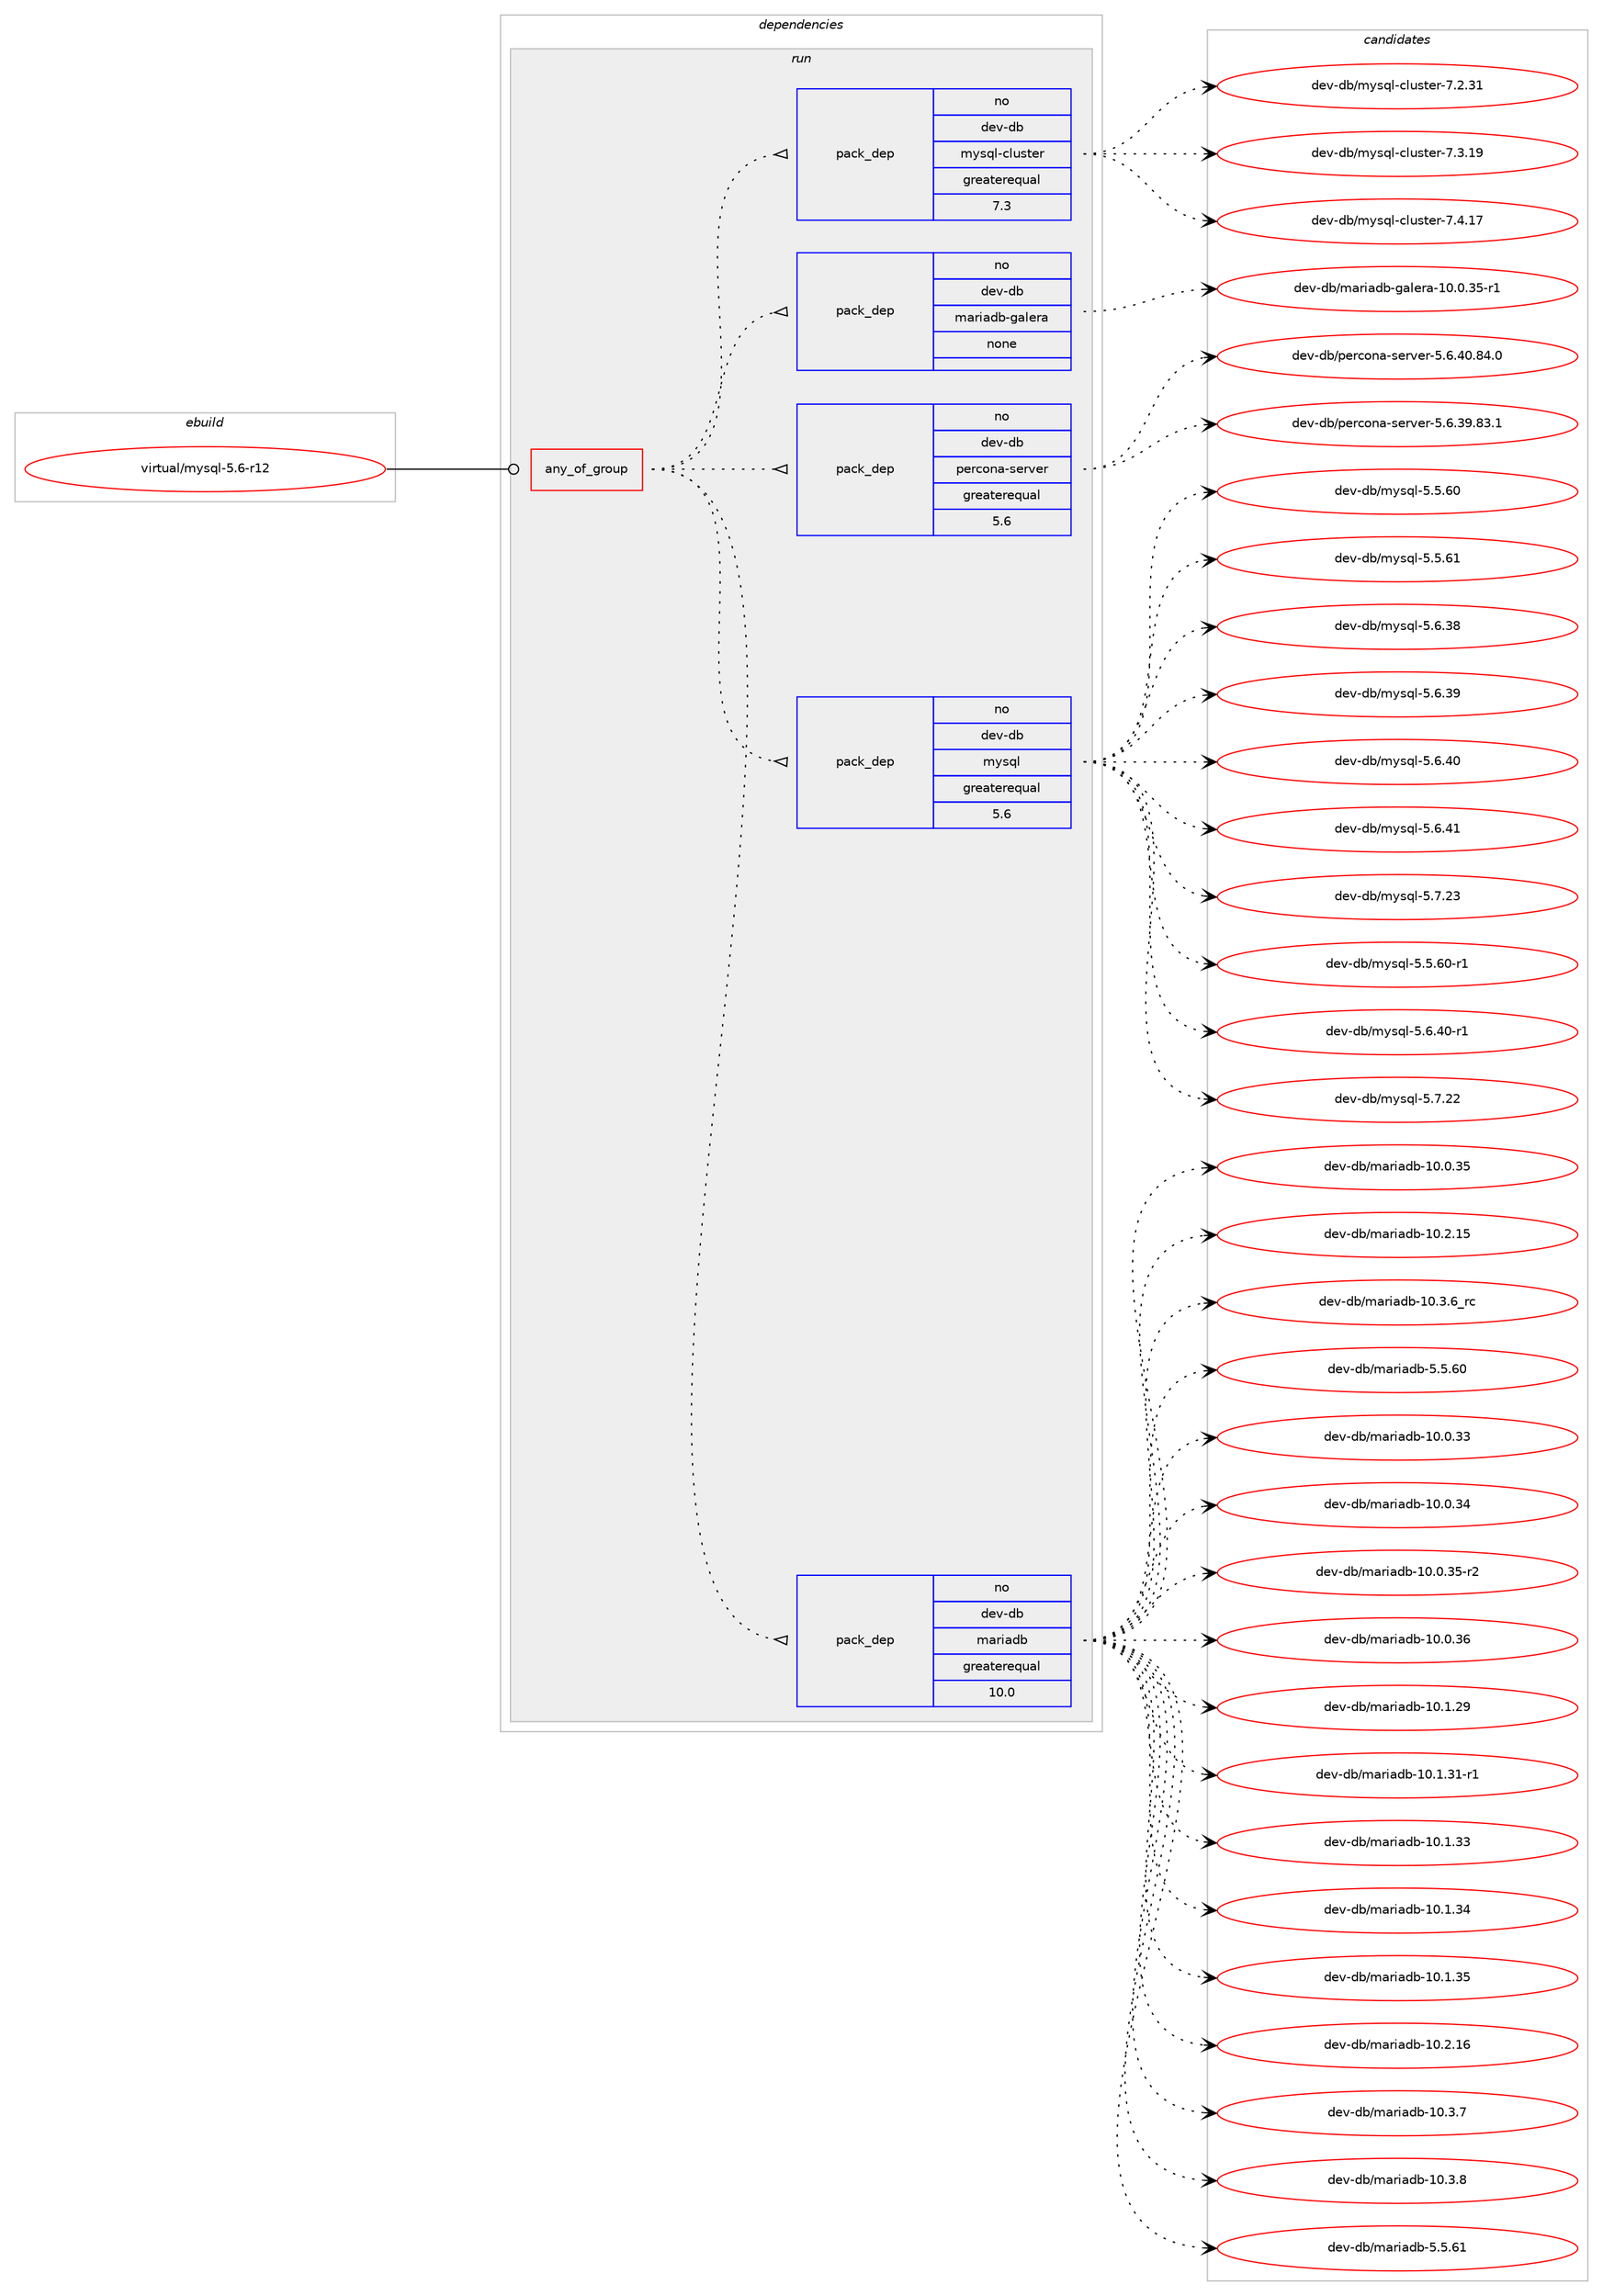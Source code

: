 digraph prolog {

# *************
# Graph options
# *************

newrank=true;
concentrate=true;
compound=true;
graph [rankdir=LR,fontname=Helvetica,fontsize=10,ranksep=1.5];#, ranksep=2.5, nodesep=0.2];
edge  [arrowhead=vee];
node  [fontname=Helvetica,fontsize=10];

# **********
# The ebuild
# **********

subgraph cluster_leftcol {
color=gray;
rank=same;
label=<<i>ebuild</i>>;
id [label="virtual/mysql-5.6-r12", color=red, width=4, href="../virtual/mysql-5.6-r12.svg"];
}

# ****************
# The dependencies
# ****************

subgraph cluster_midcol {
color=gray;
label=<<i>dependencies</i>>;
subgraph cluster_compile {
fillcolor="#eeeeee";
style=filled;
label=<<i>compile</i>>;
}
subgraph cluster_compileandrun {
fillcolor="#eeeeee";
style=filled;
label=<<i>compile and run</i>>;
}
subgraph cluster_run {
fillcolor="#eeeeee";
style=filled;
label=<<i>run</i>>;
subgraph any55 {
dependency3205 [label=<<TABLE BORDER="0" CELLBORDER="1" CELLSPACING="0" CELLPADDING="4"><TR><TD CELLPADDING="10">any_of_group</TD></TR></TABLE>>, shape=none, color=red];subgraph pack2654 {
dependency3206 [label=<<TABLE BORDER="0" CELLBORDER="1" CELLSPACING="0" CELLPADDING="4" WIDTH="220"><TR><TD ROWSPAN="6" CELLPADDING="30">pack_dep</TD></TR><TR><TD WIDTH="110">no</TD></TR><TR><TD>dev-db</TD></TR><TR><TD>mariadb</TD></TR><TR><TD>greaterequal</TD></TR><TR><TD>10.0</TD></TR></TABLE>>, shape=none, color=blue];
}
dependency3205:e -> dependency3206:w [weight=20,style="dotted",arrowhead="oinv"];
subgraph pack2655 {
dependency3207 [label=<<TABLE BORDER="0" CELLBORDER="1" CELLSPACING="0" CELLPADDING="4" WIDTH="220"><TR><TD ROWSPAN="6" CELLPADDING="30">pack_dep</TD></TR><TR><TD WIDTH="110">no</TD></TR><TR><TD>dev-db</TD></TR><TR><TD>mysql</TD></TR><TR><TD>greaterequal</TD></TR><TR><TD>5.6</TD></TR></TABLE>>, shape=none, color=blue];
}
dependency3205:e -> dependency3207:w [weight=20,style="dotted",arrowhead="oinv"];
subgraph pack2656 {
dependency3208 [label=<<TABLE BORDER="0" CELLBORDER="1" CELLSPACING="0" CELLPADDING="4" WIDTH="220"><TR><TD ROWSPAN="6" CELLPADDING="30">pack_dep</TD></TR><TR><TD WIDTH="110">no</TD></TR><TR><TD>dev-db</TD></TR><TR><TD>percona-server</TD></TR><TR><TD>greaterequal</TD></TR><TR><TD>5.6</TD></TR></TABLE>>, shape=none, color=blue];
}
dependency3205:e -> dependency3208:w [weight=20,style="dotted",arrowhead="oinv"];
subgraph pack2657 {
dependency3209 [label=<<TABLE BORDER="0" CELLBORDER="1" CELLSPACING="0" CELLPADDING="4" WIDTH="220"><TR><TD ROWSPAN="6" CELLPADDING="30">pack_dep</TD></TR><TR><TD WIDTH="110">no</TD></TR><TR><TD>dev-db</TD></TR><TR><TD>mariadb-galera</TD></TR><TR><TD>none</TD></TR><TR><TD></TD></TR></TABLE>>, shape=none, color=blue];
}
dependency3205:e -> dependency3209:w [weight=20,style="dotted",arrowhead="oinv"];
subgraph pack2658 {
dependency3210 [label=<<TABLE BORDER="0" CELLBORDER="1" CELLSPACING="0" CELLPADDING="4" WIDTH="220"><TR><TD ROWSPAN="6" CELLPADDING="30">pack_dep</TD></TR><TR><TD WIDTH="110">no</TD></TR><TR><TD>dev-db</TD></TR><TR><TD>mysql-cluster</TD></TR><TR><TD>greaterequal</TD></TR><TR><TD>7.3</TD></TR></TABLE>>, shape=none, color=blue];
}
dependency3205:e -> dependency3210:w [weight=20,style="dotted",arrowhead="oinv"];
}
id:e -> dependency3205:w [weight=20,style="solid",arrowhead="odot"];
}
}

# **************
# The candidates
# **************

subgraph cluster_choices {
rank=same;
color=gray;
label=<<i>candidates</i>>;

subgraph choice2654 {
color=black;
nodesep=1;
choice1001011184510098471099711410597100984549484648465153 [label="dev-db/mariadb-10.0.35", color=red, width=4,href="../dev-db/mariadb-10.0.35.svg"];
choice1001011184510098471099711410597100984549484650464953 [label="dev-db/mariadb-10.2.15", color=red, width=4,href="../dev-db/mariadb-10.2.15.svg"];
choice100101118451009847109971141059710098454948465146549511499 [label="dev-db/mariadb-10.3.6_rc", color=red, width=4,href="../dev-db/mariadb-10.3.6_rc.svg"];
choice10010111845100984710997114105971009845534653465448 [label="dev-db/mariadb-5.5.60", color=red, width=4,href="../dev-db/mariadb-5.5.60.svg"];
choice1001011184510098471099711410597100984549484648465151 [label="dev-db/mariadb-10.0.33", color=red, width=4,href="../dev-db/mariadb-10.0.33.svg"];
choice1001011184510098471099711410597100984549484648465152 [label="dev-db/mariadb-10.0.34", color=red, width=4,href="../dev-db/mariadb-10.0.34.svg"];
choice10010111845100984710997114105971009845494846484651534511450 [label="dev-db/mariadb-10.0.35-r2", color=red, width=4,href="../dev-db/mariadb-10.0.35-r2.svg"];
choice1001011184510098471099711410597100984549484648465154 [label="dev-db/mariadb-10.0.36", color=red, width=4,href="../dev-db/mariadb-10.0.36.svg"];
choice1001011184510098471099711410597100984549484649465057 [label="dev-db/mariadb-10.1.29", color=red, width=4,href="../dev-db/mariadb-10.1.29.svg"];
choice10010111845100984710997114105971009845494846494651494511449 [label="dev-db/mariadb-10.1.31-r1", color=red, width=4,href="../dev-db/mariadb-10.1.31-r1.svg"];
choice1001011184510098471099711410597100984549484649465151 [label="dev-db/mariadb-10.1.33", color=red, width=4,href="../dev-db/mariadb-10.1.33.svg"];
choice1001011184510098471099711410597100984549484649465152 [label="dev-db/mariadb-10.1.34", color=red, width=4,href="../dev-db/mariadb-10.1.34.svg"];
choice1001011184510098471099711410597100984549484649465153 [label="dev-db/mariadb-10.1.35", color=red, width=4,href="../dev-db/mariadb-10.1.35.svg"];
choice1001011184510098471099711410597100984549484650464954 [label="dev-db/mariadb-10.2.16", color=red, width=4,href="../dev-db/mariadb-10.2.16.svg"];
choice10010111845100984710997114105971009845494846514655 [label="dev-db/mariadb-10.3.7", color=red, width=4,href="../dev-db/mariadb-10.3.7.svg"];
choice10010111845100984710997114105971009845494846514656 [label="dev-db/mariadb-10.3.8", color=red, width=4,href="../dev-db/mariadb-10.3.8.svg"];
choice10010111845100984710997114105971009845534653465449 [label="dev-db/mariadb-5.5.61", color=red, width=4,href="../dev-db/mariadb-5.5.61.svg"];
dependency3206:e -> choice1001011184510098471099711410597100984549484648465153:w [style=dotted,weight="100"];
dependency3206:e -> choice1001011184510098471099711410597100984549484650464953:w [style=dotted,weight="100"];
dependency3206:e -> choice100101118451009847109971141059710098454948465146549511499:w [style=dotted,weight="100"];
dependency3206:e -> choice10010111845100984710997114105971009845534653465448:w [style=dotted,weight="100"];
dependency3206:e -> choice1001011184510098471099711410597100984549484648465151:w [style=dotted,weight="100"];
dependency3206:e -> choice1001011184510098471099711410597100984549484648465152:w [style=dotted,weight="100"];
dependency3206:e -> choice10010111845100984710997114105971009845494846484651534511450:w [style=dotted,weight="100"];
dependency3206:e -> choice1001011184510098471099711410597100984549484648465154:w [style=dotted,weight="100"];
dependency3206:e -> choice1001011184510098471099711410597100984549484649465057:w [style=dotted,weight="100"];
dependency3206:e -> choice10010111845100984710997114105971009845494846494651494511449:w [style=dotted,weight="100"];
dependency3206:e -> choice1001011184510098471099711410597100984549484649465151:w [style=dotted,weight="100"];
dependency3206:e -> choice1001011184510098471099711410597100984549484649465152:w [style=dotted,weight="100"];
dependency3206:e -> choice1001011184510098471099711410597100984549484649465153:w [style=dotted,weight="100"];
dependency3206:e -> choice1001011184510098471099711410597100984549484650464954:w [style=dotted,weight="100"];
dependency3206:e -> choice10010111845100984710997114105971009845494846514655:w [style=dotted,weight="100"];
dependency3206:e -> choice10010111845100984710997114105971009845494846514656:w [style=dotted,weight="100"];
dependency3206:e -> choice10010111845100984710997114105971009845534653465449:w [style=dotted,weight="100"];
}
subgraph choice2655 {
color=black;
nodesep=1;
choice100101118451009847109121115113108455346534654484511449 [label="dev-db/mysql-5.5.60-r1", color=red, width=4,href="../dev-db/mysql-5.5.60-r1.svg"];
choice100101118451009847109121115113108455346544652484511449 [label="dev-db/mysql-5.6.40-r1", color=red, width=4,href="../dev-db/mysql-5.6.40-r1.svg"];
choice10010111845100984710912111511310845534655465050 [label="dev-db/mysql-5.7.22", color=red, width=4,href="../dev-db/mysql-5.7.22.svg"];
choice10010111845100984710912111511310845534653465448 [label="dev-db/mysql-5.5.60", color=red, width=4,href="../dev-db/mysql-5.5.60.svg"];
choice10010111845100984710912111511310845534653465449 [label="dev-db/mysql-5.5.61", color=red, width=4,href="../dev-db/mysql-5.5.61.svg"];
choice10010111845100984710912111511310845534654465156 [label="dev-db/mysql-5.6.38", color=red, width=4,href="../dev-db/mysql-5.6.38.svg"];
choice10010111845100984710912111511310845534654465157 [label="dev-db/mysql-5.6.39", color=red, width=4,href="../dev-db/mysql-5.6.39.svg"];
choice10010111845100984710912111511310845534654465248 [label="dev-db/mysql-5.6.40", color=red, width=4,href="../dev-db/mysql-5.6.40.svg"];
choice10010111845100984710912111511310845534654465249 [label="dev-db/mysql-5.6.41", color=red, width=4,href="../dev-db/mysql-5.6.41.svg"];
choice10010111845100984710912111511310845534655465051 [label="dev-db/mysql-5.7.23", color=red, width=4,href="../dev-db/mysql-5.7.23.svg"];
dependency3207:e -> choice100101118451009847109121115113108455346534654484511449:w [style=dotted,weight="100"];
dependency3207:e -> choice100101118451009847109121115113108455346544652484511449:w [style=dotted,weight="100"];
dependency3207:e -> choice10010111845100984710912111511310845534655465050:w [style=dotted,weight="100"];
dependency3207:e -> choice10010111845100984710912111511310845534653465448:w [style=dotted,weight="100"];
dependency3207:e -> choice10010111845100984710912111511310845534653465449:w [style=dotted,weight="100"];
dependency3207:e -> choice10010111845100984710912111511310845534654465156:w [style=dotted,weight="100"];
dependency3207:e -> choice10010111845100984710912111511310845534654465157:w [style=dotted,weight="100"];
dependency3207:e -> choice10010111845100984710912111511310845534654465248:w [style=dotted,weight="100"];
dependency3207:e -> choice10010111845100984710912111511310845534654465249:w [style=dotted,weight="100"];
dependency3207:e -> choice10010111845100984710912111511310845534655465051:w [style=dotted,weight="100"];
}
subgraph choice2656 {
color=black;
nodesep=1;
choice100101118451009847112101114991111109745115101114118101114455346544651574656514649 [label="dev-db/percona-server-5.6.39.83.1", color=red, width=4,href="../dev-db/percona-server-5.6.39.83.1.svg"];
choice100101118451009847112101114991111109745115101114118101114455346544652484656524648 [label="dev-db/percona-server-5.6.40.84.0", color=red, width=4,href="../dev-db/percona-server-5.6.40.84.0.svg"];
dependency3208:e -> choice100101118451009847112101114991111109745115101114118101114455346544651574656514649:w [style=dotted,weight="100"];
dependency3208:e -> choice100101118451009847112101114991111109745115101114118101114455346544652484656524648:w [style=dotted,weight="100"];
}
subgraph choice2657 {
color=black;
nodesep=1;
choice10010111845100984710997114105971009845103971081011149745494846484651534511449 [label="dev-db/mariadb-galera-10.0.35-r1", color=red, width=4,href="../dev-db/mariadb-galera-10.0.35-r1.svg"];
dependency3209:e -> choice10010111845100984710997114105971009845103971081011149745494846484651534511449:w [style=dotted,weight="100"];
}
subgraph choice2658 {
color=black;
nodesep=1;
choice100101118451009847109121115113108459910811711511610111445554650465149 [label="dev-db/mysql-cluster-7.2.31", color=red, width=4,href="../dev-db/mysql-cluster-7.2.31.svg"];
choice100101118451009847109121115113108459910811711511610111445554651464957 [label="dev-db/mysql-cluster-7.3.19", color=red, width=4,href="../dev-db/mysql-cluster-7.3.19.svg"];
choice100101118451009847109121115113108459910811711511610111445554652464955 [label="dev-db/mysql-cluster-7.4.17", color=red, width=4,href="../dev-db/mysql-cluster-7.4.17.svg"];
dependency3210:e -> choice100101118451009847109121115113108459910811711511610111445554650465149:w [style=dotted,weight="100"];
dependency3210:e -> choice100101118451009847109121115113108459910811711511610111445554651464957:w [style=dotted,weight="100"];
dependency3210:e -> choice100101118451009847109121115113108459910811711511610111445554652464955:w [style=dotted,weight="100"];
}
}

}
